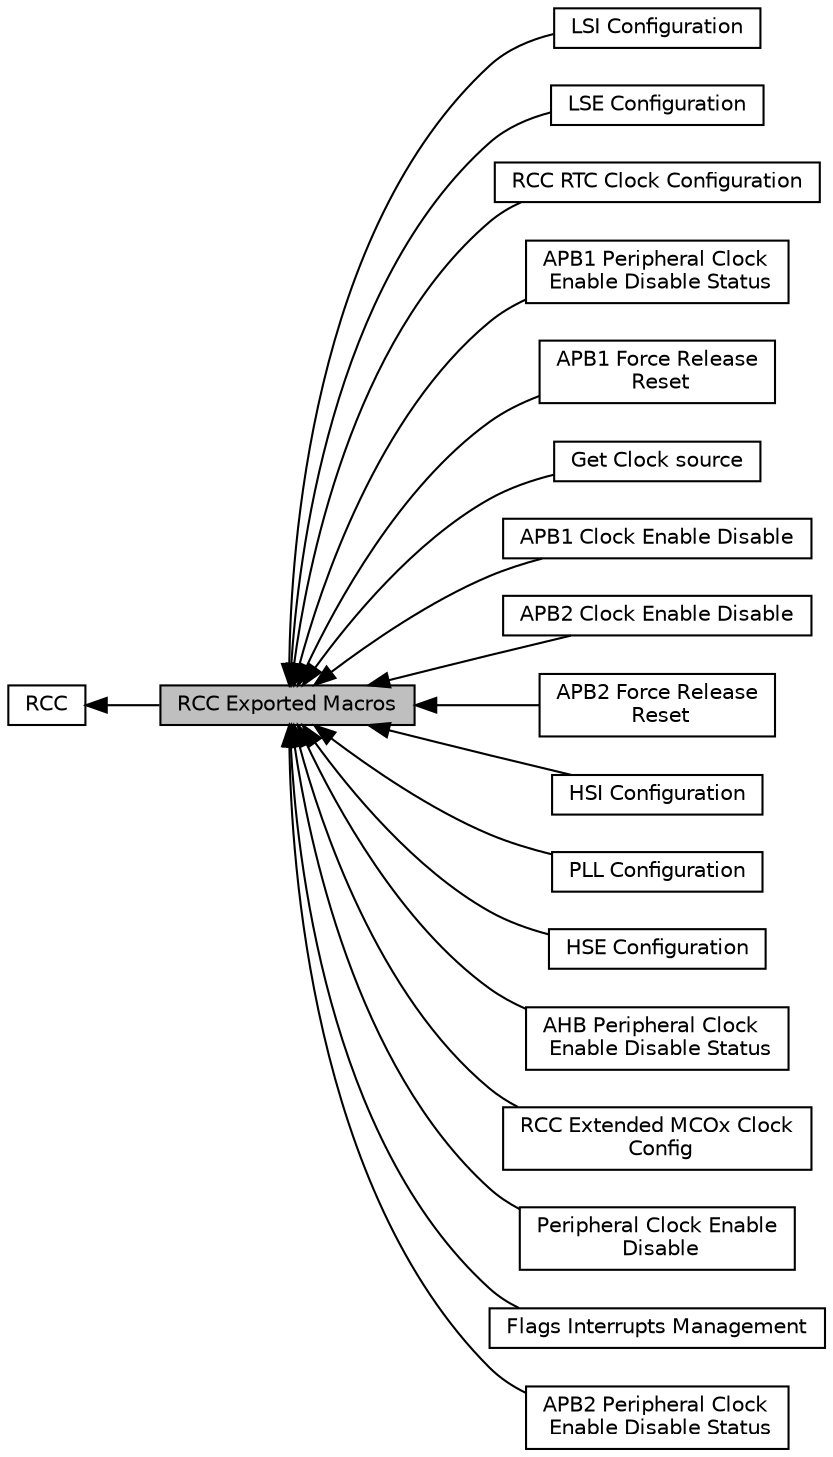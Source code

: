digraph "RCC Exported Macros"
{
  edge [fontname="Helvetica",fontsize="10",labelfontname="Helvetica",labelfontsize="10"];
  node [fontname="Helvetica",fontsize="10",shape=box];
  rankdir=LR;
  Node12 [label="LSI Configuration",height=0.2,width=0.4,color="black", fillcolor="white", style="filled",URL="$group___r_c_c___l_s_i___configuration.html",tooltip=" "];
  Node14 [label="LSE Configuration",height=0.2,width=0.4,color="black", fillcolor="white", style="filled",URL="$group___r_c_c___l_s_e___configuration.html",tooltip=" "];
  Node18 [label="RCC RTC Clock Configuration",height=0.2,width=0.4,color="black", fillcolor="white", style="filled",URL="$group___r_c_c___r_t_c___clock___configuration.html",tooltip=" "];
  Node6 [label="APB1 Peripheral Clock\l Enable Disable Status",height=0.2,width=0.4,color="black", fillcolor="white", style="filled",URL="$group___r_c_c___a_p_b1___peripheral___clock___enable___disable___status.html",tooltip="Get the enable or disable status of the APB1 peripheral clock."];
  Node1 [label="RCC Exported Macros",height=0.2,width=0.4,color="black", fillcolor="grey75", style="filled", fontcolor="black",tooltip=" "];
  Node9 [label="APB1 Force Release\l Reset",height=0.2,width=0.4,color="black", fillcolor="white", style="filled",URL="$group___r_c_c___a_p_b1___force___release___reset.html",tooltip="Force or release APB1 peripheral reset."];
  Node16 [label="Get Clock source",height=0.2,width=0.4,color="black", fillcolor="white", style="filled",URL="$group___r_c_c___get___clock__source.html",tooltip=" "];
  Node5 [label="APB1 Clock Enable Disable",height=0.2,width=0.4,color="black", fillcolor="white", style="filled",URL="$group___r_c_c___a_p_b1___clock___enable___disable.html",tooltip="Enable or disable the Low Speed APB (APB1) peripheral clock."];
  Node7 [label="APB2 Clock Enable Disable",height=0.2,width=0.4,color="black", fillcolor="white", style="filled",URL="$group___r_c_c___a_p_b2___clock___enable___disable.html",tooltip="Enable or disable the High Speed APB (APB2) peripheral clock."];
  Node10 [label="APB2 Force Release\l Reset",height=0.2,width=0.4,color="black", fillcolor="white", style="filled",URL="$group___r_c_c___a_p_b2___force___release___reset.html",tooltip="Force or release APB2 peripheral reset."];
  Node11 [label="HSI Configuration",height=0.2,width=0.4,color="black", fillcolor="white", style="filled",URL="$group___r_c_c___h_s_i___configuration.html",tooltip=" "];
  Node15 [label="PLL Configuration",height=0.2,width=0.4,color="black", fillcolor="white", style="filled",URL="$group___r_c_c___p_l_l___configuration.html",tooltip=" "];
  Node13 [label="HSE Configuration",height=0.2,width=0.4,color="black", fillcolor="white", style="filled",URL="$group___r_c_c___h_s_e___configuration.html",tooltip=" "];
  Node4 [label="AHB Peripheral Clock\l Enable Disable Status",height=0.2,width=0.4,color="black", fillcolor="white", style="filled",URL="$group___r_c_c___a_h_b___peripheral___clock___enable___disable___status.html",tooltip="Get the enable or disable status of the AHB peripheral clock."];
  Node17 [label="RCC Extended MCOx Clock\l Config",height=0.2,width=0.4,color="black", fillcolor="white", style="filled",URL="$group___r_c_c_ex___m_c_ox___clock___config.html",tooltip=" "];
  Node3 [label="Peripheral Clock Enable\l Disable",height=0.2,width=0.4,color="black", fillcolor="white", style="filled",URL="$group___r_c_c___peripheral___clock___enable___disable.html",tooltip="Enable or disable the AHB1 peripheral clock."];
  Node19 [label="Flags Interrupts Management",height=0.2,width=0.4,color="black", fillcolor="white", style="filled",URL="$group___r_c_c___flags___interrupts___management.html",tooltip="macros to manage the specified RCC Flags and interrupts."];
  Node2 [label="RCC",height=0.2,width=0.4,color="black", fillcolor="white", style="filled",URL="$group___r_c_c.html",tooltip="RCC HAL module driver."];
  Node8 [label="APB2 Peripheral Clock\l Enable Disable Status",height=0.2,width=0.4,color="black", fillcolor="white", style="filled",URL="$group___r_c_c___a_p_b2___peripheral___clock___enable___disable___status.html",tooltip="Get the enable or disable status of the APB2 peripheral clock."];
  Node2->Node1 [shape=plaintext, dir="back", style="solid"];
  Node1->Node3 [shape=plaintext, dir="back", style="solid"];
  Node1->Node4 [shape=plaintext, dir="back", style="solid"];
  Node1->Node5 [shape=plaintext, dir="back", style="solid"];
  Node1->Node6 [shape=plaintext, dir="back", style="solid"];
  Node1->Node7 [shape=plaintext, dir="back", style="solid"];
  Node1->Node8 [shape=plaintext, dir="back", style="solid"];
  Node1->Node9 [shape=plaintext, dir="back", style="solid"];
  Node1->Node10 [shape=plaintext, dir="back", style="solid"];
  Node1->Node11 [shape=plaintext, dir="back", style="solid"];
  Node1->Node12 [shape=plaintext, dir="back", style="solid"];
  Node1->Node13 [shape=plaintext, dir="back", style="solid"];
  Node1->Node14 [shape=plaintext, dir="back", style="solid"];
  Node1->Node15 [shape=plaintext, dir="back", style="solid"];
  Node1->Node16 [shape=plaintext, dir="back", style="solid"];
  Node1->Node17 [shape=plaintext, dir="back", style="solid"];
  Node1->Node18 [shape=plaintext, dir="back", style="solid"];
  Node1->Node19 [shape=plaintext, dir="back", style="solid"];
}
